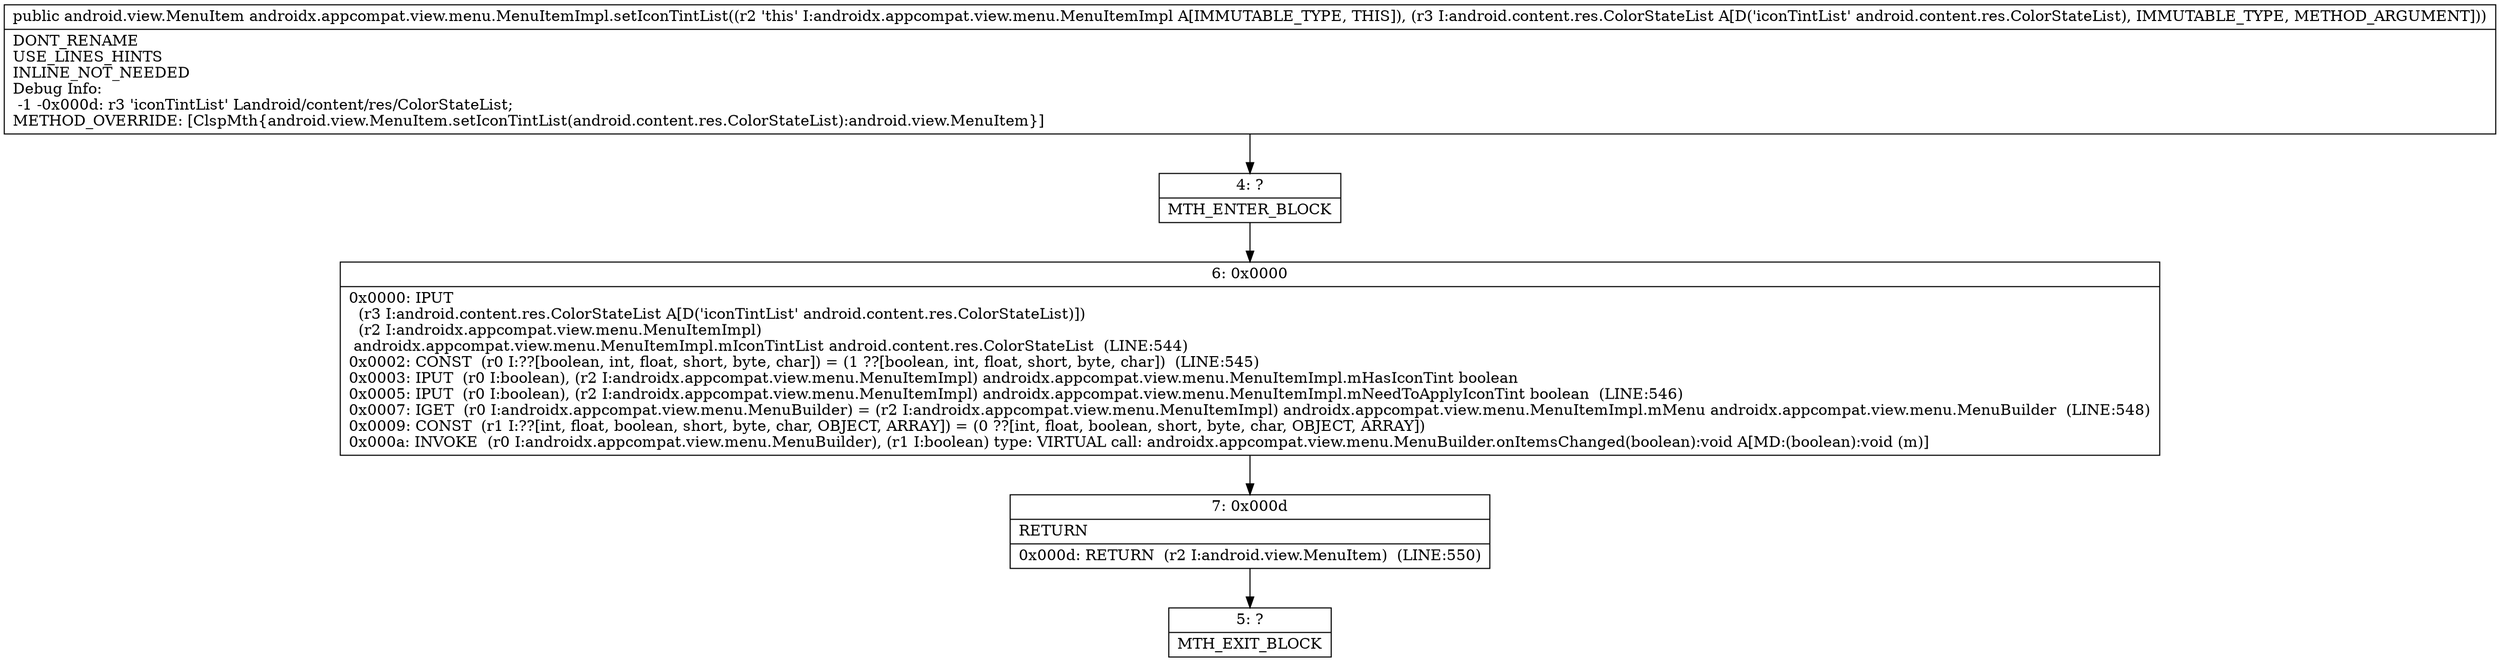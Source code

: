 digraph "CFG forandroidx.appcompat.view.menu.MenuItemImpl.setIconTintList(Landroid\/content\/res\/ColorStateList;)Landroid\/view\/MenuItem;" {
Node_4 [shape=record,label="{4\:\ ?|MTH_ENTER_BLOCK\l}"];
Node_6 [shape=record,label="{6\:\ 0x0000|0x0000: IPUT  \l  (r3 I:android.content.res.ColorStateList A[D('iconTintList' android.content.res.ColorStateList)])\l  (r2 I:androidx.appcompat.view.menu.MenuItemImpl)\l androidx.appcompat.view.menu.MenuItemImpl.mIconTintList android.content.res.ColorStateList  (LINE:544)\l0x0002: CONST  (r0 I:??[boolean, int, float, short, byte, char]) = (1 ??[boolean, int, float, short, byte, char])  (LINE:545)\l0x0003: IPUT  (r0 I:boolean), (r2 I:androidx.appcompat.view.menu.MenuItemImpl) androidx.appcompat.view.menu.MenuItemImpl.mHasIconTint boolean \l0x0005: IPUT  (r0 I:boolean), (r2 I:androidx.appcompat.view.menu.MenuItemImpl) androidx.appcompat.view.menu.MenuItemImpl.mNeedToApplyIconTint boolean  (LINE:546)\l0x0007: IGET  (r0 I:androidx.appcompat.view.menu.MenuBuilder) = (r2 I:androidx.appcompat.view.menu.MenuItemImpl) androidx.appcompat.view.menu.MenuItemImpl.mMenu androidx.appcompat.view.menu.MenuBuilder  (LINE:548)\l0x0009: CONST  (r1 I:??[int, float, boolean, short, byte, char, OBJECT, ARRAY]) = (0 ??[int, float, boolean, short, byte, char, OBJECT, ARRAY]) \l0x000a: INVOKE  (r0 I:androidx.appcompat.view.menu.MenuBuilder), (r1 I:boolean) type: VIRTUAL call: androidx.appcompat.view.menu.MenuBuilder.onItemsChanged(boolean):void A[MD:(boolean):void (m)]\l}"];
Node_7 [shape=record,label="{7\:\ 0x000d|RETURN\l|0x000d: RETURN  (r2 I:android.view.MenuItem)  (LINE:550)\l}"];
Node_5 [shape=record,label="{5\:\ ?|MTH_EXIT_BLOCK\l}"];
MethodNode[shape=record,label="{public android.view.MenuItem androidx.appcompat.view.menu.MenuItemImpl.setIconTintList((r2 'this' I:androidx.appcompat.view.menu.MenuItemImpl A[IMMUTABLE_TYPE, THIS]), (r3 I:android.content.res.ColorStateList A[D('iconTintList' android.content.res.ColorStateList), IMMUTABLE_TYPE, METHOD_ARGUMENT]))  | DONT_RENAME\lUSE_LINES_HINTS\lINLINE_NOT_NEEDED\lDebug Info:\l  \-1 \-0x000d: r3 'iconTintList' Landroid\/content\/res\/ColorStateList;\lMETHOD_OVERRIDE: [ClspMth\{android.view.MenuItem.setIconTintList(android.content.res.ColorStateList):android.view.MenuItem\}]\l}"];
MethodNode -> Node_4;Node_4 -> Node_6;
Node_6 -> Node_7;
Node_7 -> Node_5;
}

